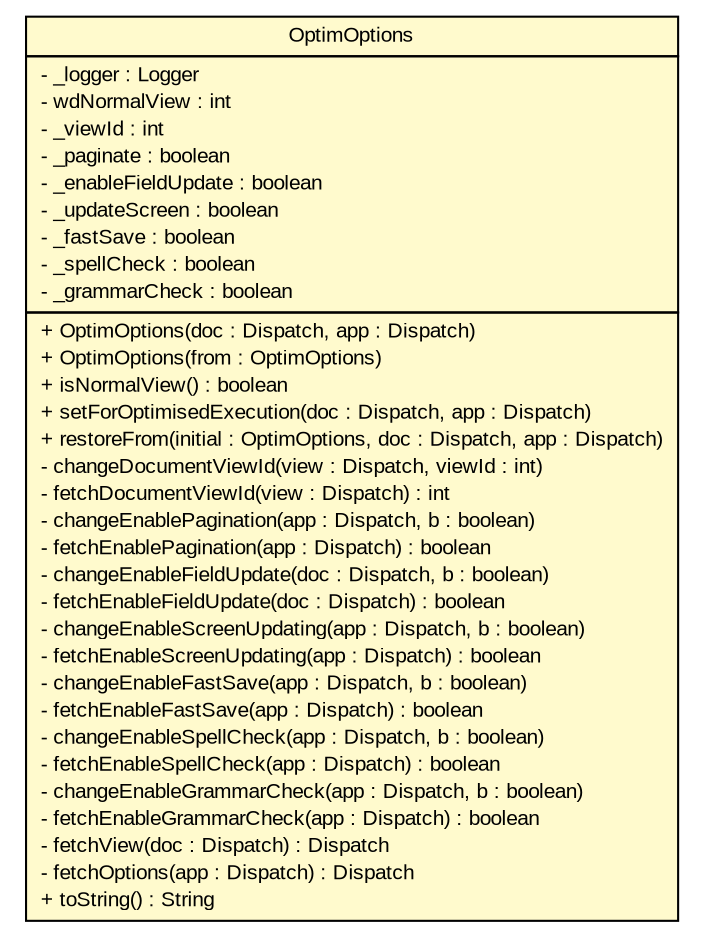 #!/usr/local/bin/dot
#
# Class diagram 
# Generated by UMLGraph version R5_6_6-6-g3bdff0 (http://www.umlgraph.org/)
#

digraph G {
	edge [fontname="arial",fontsize=10,labelfontname="arial",labelfontsize=10];
	node [fontname="arial",fontsize=10,shape=plaintext];
	nodesep=0.25;
	ranksep=0.5;
	// org.tanjakostic.jcleancim.docgen.writer.word.doc.OptimOptions
	c150654 [label=<<table title="org.tanjakostic.jcleancim.docgen.writer.word.doc.OptimOptions" border="0" cellborder="1" cellspacing="0" cellpadding="2" port="p" bgcolor="lemonChiffon" href="./OptimOptions.html">
		<tr><td><table border="0" cellspacing="0" cellpadding="1">
<tr><td align="center" balign="center"> OptimOptions </td></tr>
		</table></td></tr>
		<tr><td><table border="0" cellspacing="0" cellpadding="1">
<tr><td align="left" balign="left"> - _logger : Logger </td></tr>
<tr><td align="left" balign="left"> - wdNormalView : int </td></tr>
<tr><td align="left" balign="left"> - _viewId : int </td></tr>
<tr><td align="left" balign="left"> - _paginate : boolean </td></tr>
<tr><td align="left" balign="left"> - _enableFieldUpdate : boolean </td></tr>
<tr><td align="left" balign="left"> - _updateScreen : boolean </td></tr>
<tr><td align="left" balign="left"> - _fastSave : boolean </td></tr>
<tr><td align="left" balign="left"> - _spellCheck : boolean </td></tr>
<tr><td align="left" balign="left"> - _grammarCheck : boolean </td></tr>
		</table></td></tr>
		<tr><td><table border="0" cellspacing="0" cellpadding="1">
<tr><td align="left" balign="left"> + OptimOptions(doc : Dispatch, app : Dispatch) </td></tr>
<tr><td align="left" balign="left"> + OptimOptions(from : OptimOptions) </td></tr>
<tr><td align="left" balign="left"> + isNormalView() : boolean </td></tr>
<tr><td align="left" balign="left"> + setForOptimisedExecution(doc : Dispatch, app : Dispatch) </td></tr>
<tr><td align="left" balign="left"> + restoreFrom(initial : OptimOptions, doc : Dispatch, app : Dispatch) </td></tr>
<tr><td align="left" balign="left"> - changeDocumentViewId(view : Dispatch, viewId : int) </td></tr>
<tr><td align="left" balign="left"> - fetchDocumentViewId(view : Dispatch) : int </td></tr>
<tr><td align="left" balign="left"> - changeEnablePagination(app : Dispatch, b : boolean) </td></tr>
<tr><td align="left" balign="left"> - fetchEnablePagination(app : Dispatch) : boolean </td></tr>
<tr><td align="left" balign="left"> - changeEnableFieldUpdate(doc : Dispatch, b : boolean) </td></tr>
<tr><td align="left" balign="left"> - fetchEnableFieldUpdate(doc : Dispatch) : boolean </td></tr>
<tr><td align="left" balign="left"> - changeEnableScreenUpdating(app : Dispatch, b : boolean) </td></tr>
<tr><td align="left" balign="left"> - fetchEnableScreenUpdating(app : Dispatch) : boolean </td></tr>
<tr><td align="left" balign="left"> - changeEnableFastSave(app : Dispatch, b : boolean) </td></tr>
<tr><td align="left" balign="left"> - fetchEnableFastSave(app : Dispatch) : boolean </td></tr>
<tr><td align="left" balign="left"> - changeEnableSpellCheck(app : Dispatch, b : boolean) </td></tr>
<tr><td align="left" balign="left"> - fetchEnableSpellCheck(app : Dispatch) : boolean </td></tr>
<tr><td align="left" balign="left"> - changeEnableGrammarCheck(app : Dispatch, b : boolean) </td></tr>
<tr><td align="left" balign="left"> - fetchEnableGrammarCheck(app : Dispatch) : boolean </td></tr>
<tr><td align="left" balign="left"> - fetchView(doc : Dispatch) : Dispatch </td></tr>
<tr><td align="left" balign="left"> - fetchOptions(app : Dispatch) : Dispatch </td></tr>
<tr><td align="left" balign="left"> + toString() : String </td></tr>
		</table></td></tr>
		</table>>, URL="./OptimOptions.html", fontname="arial", fontcolor="black", fontsize=10.0];
}

